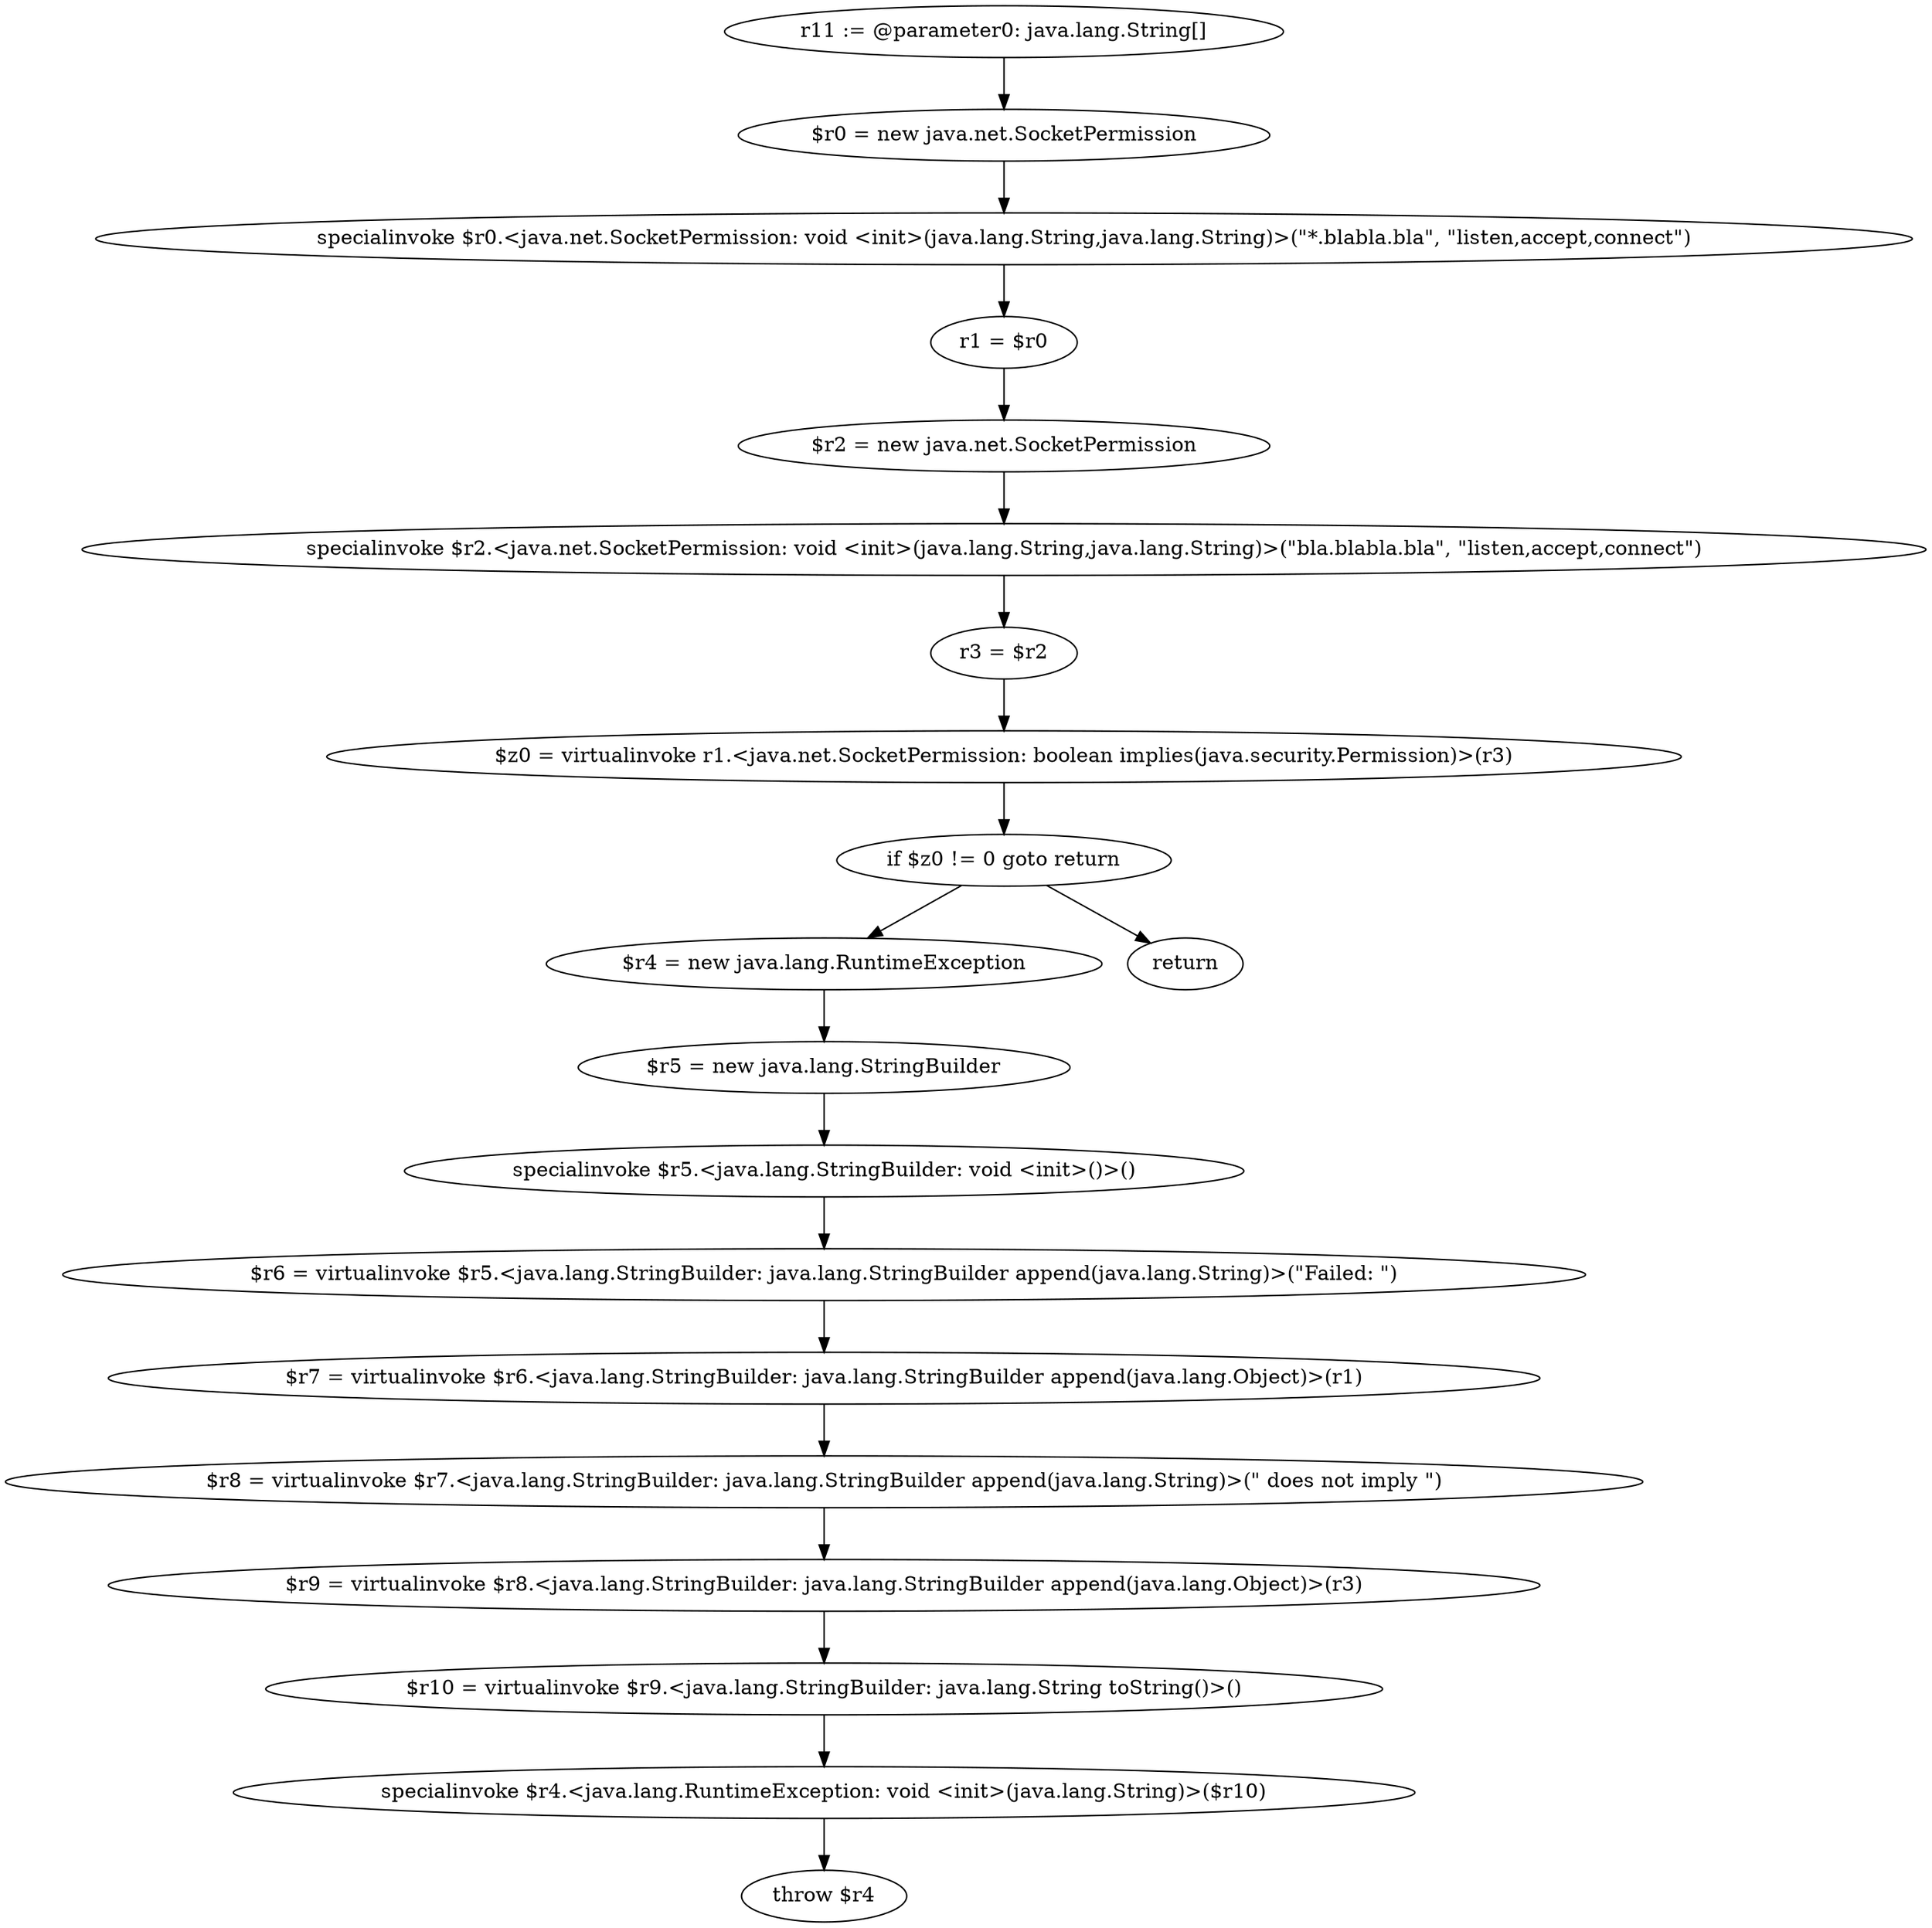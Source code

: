 digraph "unitGraph" {
    "r11 := @parameter0: java.lang.String[]"
    "$r0 = new java.net.SocketPermission"
    "specialinvoke $r0.<java.net.SocketPermission: void <init>(java.lang.String,java.lang.String)>(\"*.blabla.bla\", \"listen,accept,connect\")"
    "r1 = $r0"
    "$r2 = new java.net.SocketPermission"
    "specialinvoke $r2.<java.net.SocketPermission: void <init>(java.lang.String,java.lang.String)>(\"bla.blabla.bla\", \"listen,accept,connect\")"
    "r3 = $r2"
    "$z0 = virtualinvoke r1.<java.net.SocketPermission: boolean implies(java.security.Permission)>(r3)"
    "if $z0 != 0 goto return"
    "$r4 = new java.lang.RuntimeException"
    "$r5 = new java.lang.StringBuilder"
    "specialinvoke $r5.<java.lang.StringBuilder: void <init>()>()"
    "$r6 = virtualinvoke $r5.<java.lang.StringBuilder: java.lang.StringBuilder append(java.lang.String)>(\"Failed: \")"
    "$r7 = virtualinvoke $r6.<java.lang.StringBuilder: java.lang.StringBuilder append(java.lang.Object)>(r1)"
    "$r8 = virtualinvoke $r7.<java.lang.StringBuilder: java.lang.StringBuilder append(java.lang.String)>(\" does not imply \")"
    "$r9 = virtualinvoke $r8.<java.lang.StringBuilder: java.lang.StringBuilder append(java.lang.Object)>(r3)"
    "$r10 = virtualinvoke $r9.<java.lang.StringBuilder: java.lang.String toString()>()"
    "specialinvoke $r4.<java.lang.RuntimeException: void <init>(java.lang.String)>($r10)"
    "throw $r4"
    "return"
    "r11 := @parameter0: java.lang.String[]"->"$r0 = new java.net.SocketPermission";
    "$r0 = new java.net.SocketPermission"->"specialinvoke $r0.<java.net.SocketPermission: void <init>(java.lang.String,java.lang.String)>(\"*.blabla.bla\", \"listen,accept,connect\")";
    "specialinvoke $r0.<java.net.SocketPermission: void <init>(java.lang.String,java.lang.String)>(\"*.blabla.bla\", \"listen,accept,connect\")"->"r1 = $r0";
    "r1 = $r0"->"$r2 = new java.net.SocketPermission";
    "$r2 = new java.net.SocketPermission"->"specialinvoke $r2.<java.net.SocketPermission: void <init>(java.lang.String,java.lang.String)>(\"bla.blabla.bla\", \"listen,accept,connect\")";
    "specialinvoke $r2.<java.net.SocketPermission: void <init>(java.lang.String,java.lang.String)>(\"bla.blabla.bla\", \"listen,accept,connect\")"->"r3 = $r2";
    "r3 = $r2"->"$z0 = virtualinvoke r1.<java.net.SocketPermission: boolean implies(java.security.Permission)>(r3)";
    "$z0 = virtualinvoke r1.<java.net.SocketPermission: boolean implies(java.security.Permission)>(r3)"->"if $z0 != 0 goto return";
    "if $z0 != 0 goto return"->"$r4 = new java.lang.RuntimeException";
    "if $z0 != 0 goto return"->"return";
    "$r4 = new java.lang.RuntimeException"->"$r5 = new java.lang.StringBuilder";
    "$r5 = new java.lang.StringBuilder"->"specialinvoke $r5.<java.lang.StringBuilder: void <init>()>()";
    "specialinvoke $r5.<java.lang.StringBuilder: void <init>()>()"->"$r6 = virtualinvoke $r5.<java.lang.StringBuilder: java.lang.StringBuilder append(java.lang.String)>(\"Failed: \")";
    "$r6 = virtualinvoke $r5.<java.lang.StringBuilder: java.lang.StringBuilder append(java.lang.String)>(\"Failed: \")"->"$r7 = virtualinvoke $r6.<java.lang.StringBuilder: java.lang.StringBuilder append(java.lang.Object)>(r1)";
    "$r7 = virtualinvoke $r6.<java.lang.StringBuilder: java.lang.StringBuilder append(java.lang.Object)>(r1)"->"$r8 = virtualinvoke $r7.<java.lang.StringBuilder: java.lang.StringBuilder append(java.lang.String)>(\" does not imply \")";
    "$r8 = virtualinvoke $r7.<java.lang.StringBuilder: java.lang.StringBuilder append(java.lang.String)>(\" does not imply \")"->"$r9 = virtualinvoke $r8.<java.lang.StringBuilder: java.lang.StringBuilder append(java.lang.Object)>(r3)";
    "$r9 = virtualinvoke $r8.<java.lang.StringBuilder: java.lang.StringBuilder append(java.lang.Object)>(r3)"->"$r10 = virtualinvoke $r9.<java.lang.StringBuilder: java.lang.String toString()>()";
    "$r10 = virtualinvoke $r9.<java.lang.StringBuilder: java.lang.String toString()>()"->"specialinvoke $r4.<java.lang.RuntimeException: void <init>(java.lang.String)>($r10)";
    "specialinvoke $r4.<java.lang.RuntimeException: void <init>(java.lang.String)>($r10)"->"throw $r4";
}
